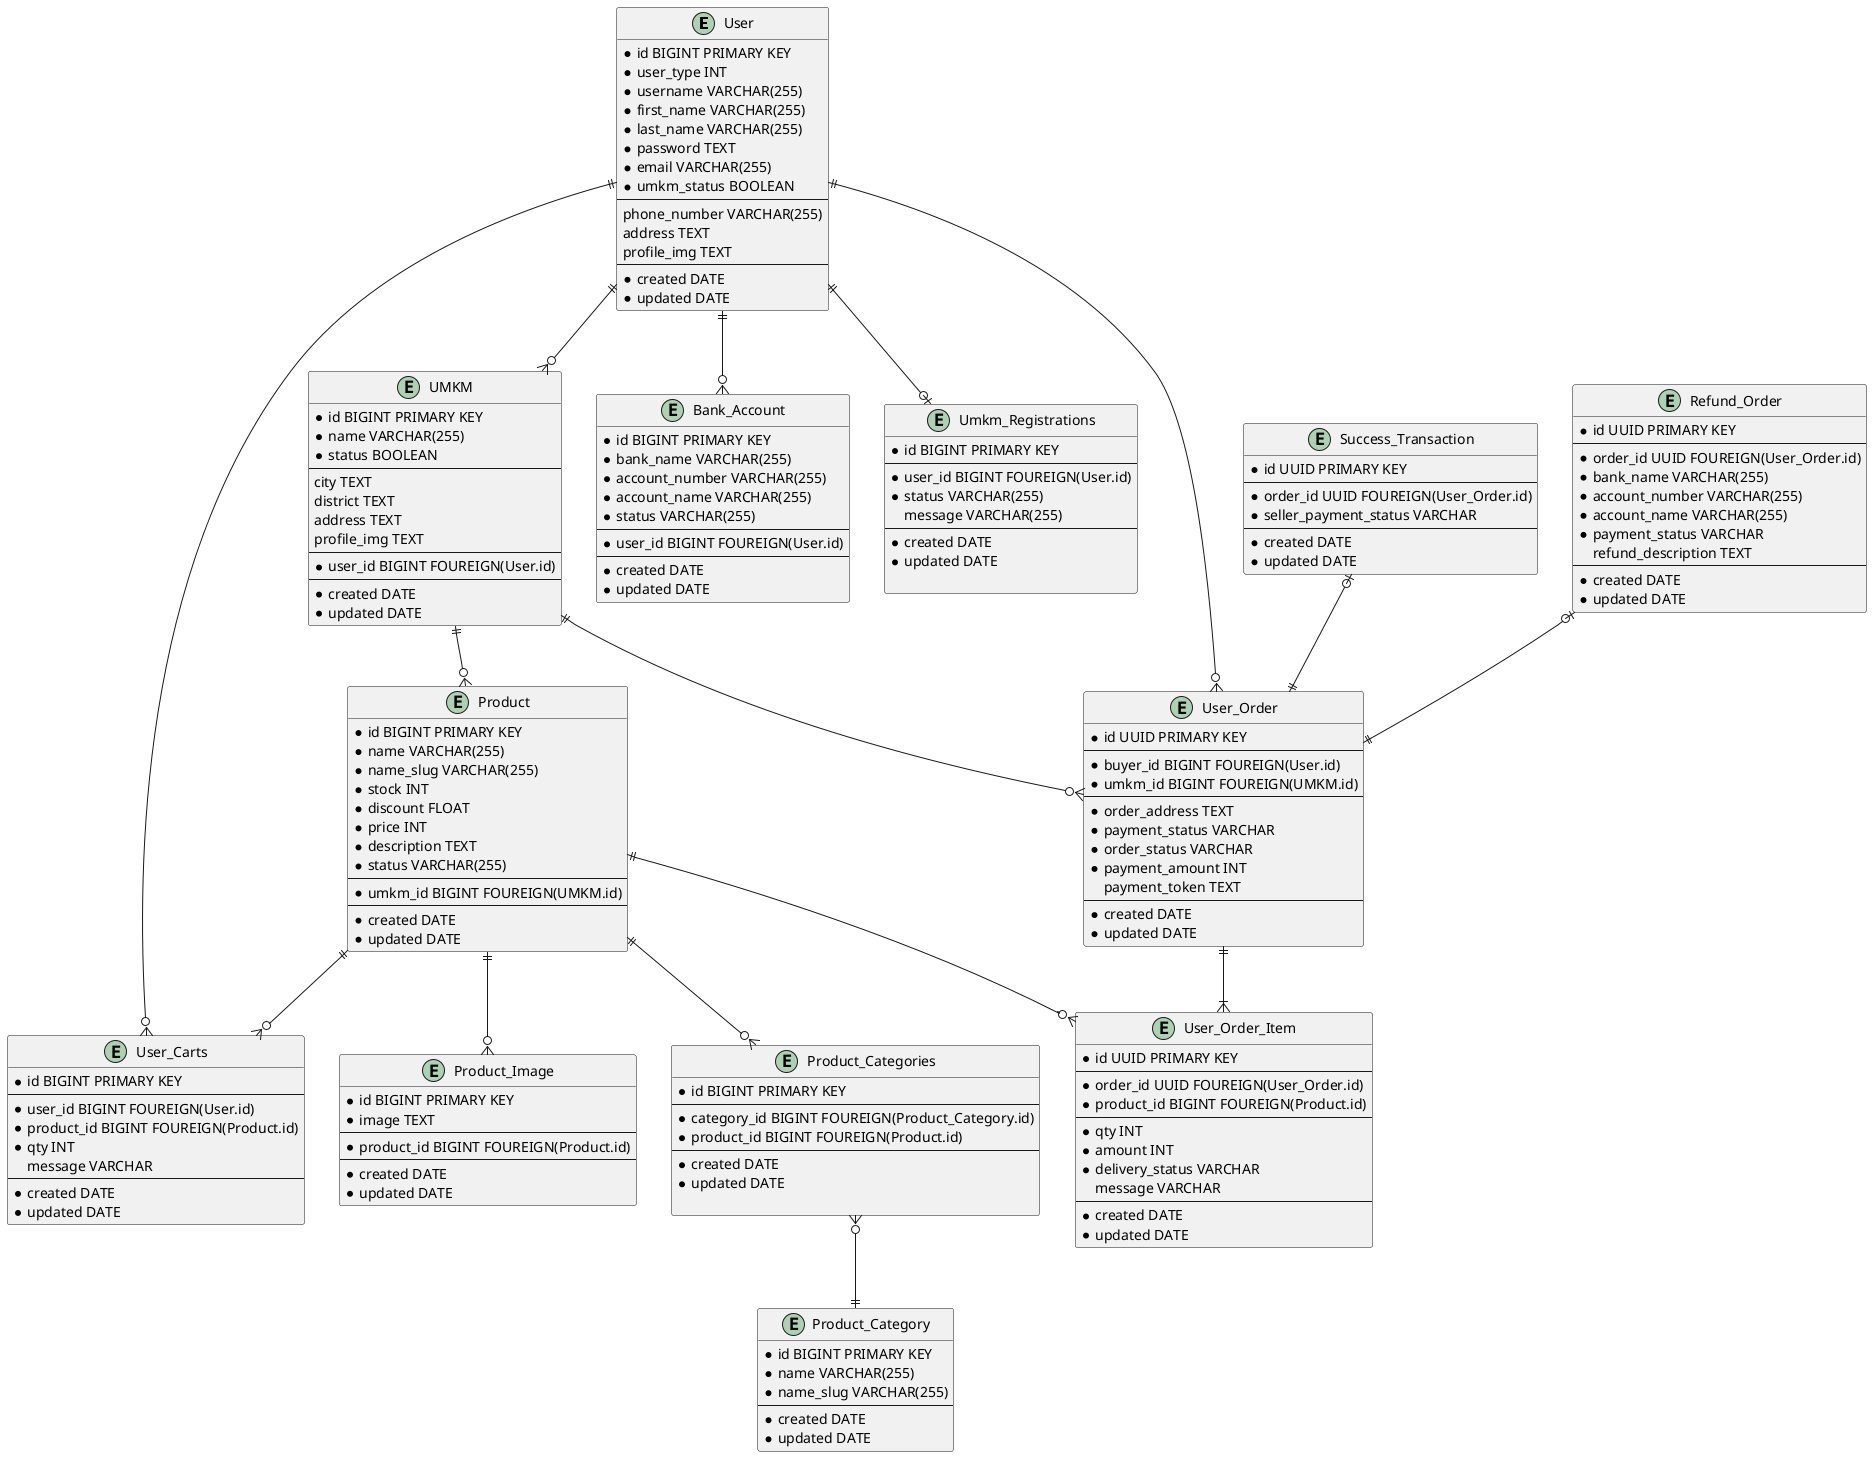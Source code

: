 @startuml

entity User {
    * id BIGINT PRIMARY KEY
    * user_type INT
    ' Admin 1
    * username VARCHAR(255)
    * first_name VARCHAR(255)
    * last_name VARCHAR(255)
    * password TEXT
    * email VARCHAR(255)
    * umkm_status BOOLEAN
    --
    phone_number VARCHAR(255)
    address TEXT
    profile_img TEXT
    --
    * created DATE
    * updated DATE
}

entity User_Carts {
    * id BIGINT PRIMARY KEY
    --
    * user_id BIGINT FOUREIGN(User.id)
    * product_id BIGINT FOUREIGN(Product.id)
    * qty INT
    message VARCHAR
    --
    * created DATE
    * updated DATE
}

entity UMKM {
    * id BIGINT PRIMARY KEY
    * name VARCHAR(255)
    * status BOOLEAN
    --
    city TEXT
    district TEXT
    address TEXT
    profile_img TEXT
    --
    * user_id BIGINT FOUREIGN(User.id)
    --
    * created DATE
    * updated DATE
}

entity Bank_Account {
    * id BIGINT PRIMARY KEY
    * bank_name VARCHAR(255)
    * account_number VARCHAR(255)
    * account_name VARCHAR(255)
    * status VARCHAR(255)
    ' request
    ' acc
    ' revoked
    ' rejected
    --
    * user_id BIGINT FOUREIGN(User.id)
    --
    * created DATE
    * updated DATE
}

entity Product {
    * id BIGINT PRIMARY KEY
    * name VARCHAR(255)
    * name_slug VARCHAR(255)
    * stock INT
    * discount FLOAT
    * price INT
    * description TEXT
    * status VARCHAR(255)
    ' active
    ' disabled
    ' revoked
    --
    * umkm_id BIGINT FOUREIGN(UMKM.id)
    --
    * created DATE
    * updated DATE
}

entity Product_Image {
    * id BIGINT PRIMARY KEY
    * image TEXT
    --
    * product_id BIGINT FOUREIGN(Product.id)
    --
    * created DATE
    * updated DATE
}

entity Product_Category {
    * id BIGINT PRIMARY KEY
    * name VARCHAR(255)
    * name_slug VARCHAR(255)
    --
    * created DATE
    * updated DATE
}

entity Product_Categories {
    * id BIGINT PRIMARY KEY
    --
    * category_id BIGINT FOUREIGN(Product_Category.id)
    * product_id BIGINT FOUREIGN(Product.id)
    --
    * created DATE
    * updated DATE

}

entity Umkm_Registrations {
    * id BIGINT PRIMARY KEY
    --
    * user_id BIGINT FOUREIGN(User.id)
    * status VARCHAR(255) 
    ' request
    ' acc
    ' rejected
    ' revoked
    message VARCHAR(255)
    --
    * created DATE
    * updated DATE

}

entity User_Order {
    * id UUID PRIMARY KEY
    --
    * buyer_id BIGINT FOUREIGN(User.id)
    * umkm_id BIGINT FOUREIGN(UMKM.id)
    --
    * order_address TEXT
    * payment_status VARCHAR
    ' pending
    ' ...
    * order_status VARCHAR
    ' pending
    ' progress
    ' settlement
    ' abort
    * payment_amount INT
    payment_token TEXT
    --
    * created DATE
    * updated DATE
}

entity User_Order_Item {
    * id UUID PRIMARY KEY
    --
    * order_id UUID FOUREIGN(User_Order.id)
    * product_id BIGINT FOUREIGN(Product.id)
    --
    * qty INT
    * amount INT
    * delivery_status VARCHAR
    ' pending
    ' processed
    ' onsite
    ' return
    message VARCHAR
    --
    * created DATE
    * updated DATE
}

entity Success_Transaction {
    * id UUID PRIMARY KEY
    --
    * order_id UUID FOUREIGN(User_Order.id)
    * seller_payment_status VARCHAR
    ' pending 
    ' settlement 
    --
    * created DATE
    * updated DATE
}

entity Refund_Order {
    * id UUID PRIMARY KEY
    --
    * order_id UUID FOUREIGN(User_Order.id)
    * bank_name VARCHAR(255)
    * account_number VARCHAR(255)
    * account_name VARCHAR(255)
    * payment_status VARCHAR
    ' pending
    ' settlement
    refund_description TEXT
    --
    * created DATE
    * updated DATE
}


' Relation
User ||--o{ UMKM
User ||--o{ Bank_Account
User ||--o{ User_Carts
User ||--o| Umkm_Registrations
User ||--o{ User_Order

UMKM ||--o{ Product
UMKM ||--o{ User_Order
Product ||--o{ User_Order_Item

Product ||--o{ Product_Image
Product ||--o{ Product_Categories

Product_Categories }o--|| Product_Category

Product ||--o{ User_Carts

User_Order ||--|{ User_Order_Item

Success_Transaction |o--|| User_Order
Refund_Order |o--|| User_Order

@enduml